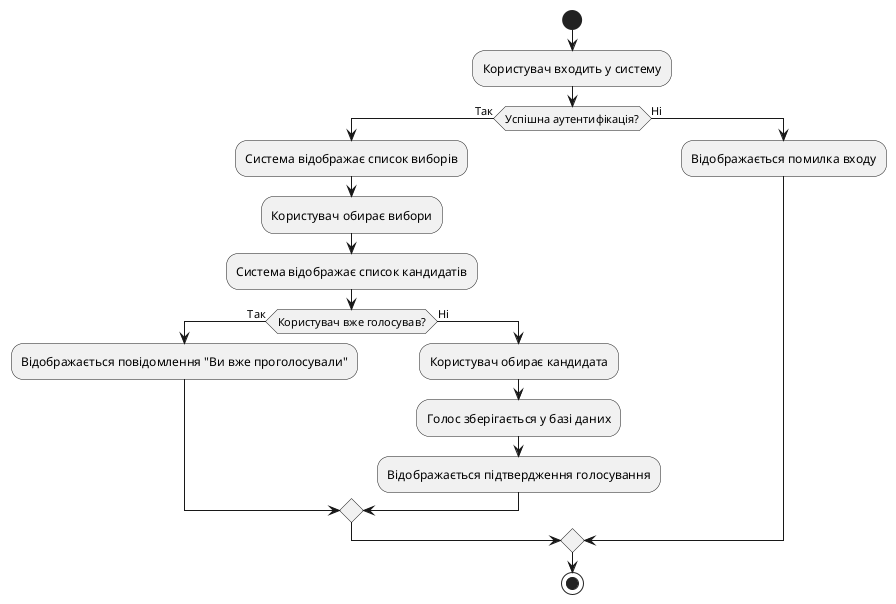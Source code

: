@startuml
start

:Користувач входить у систему;
if (Успішна аутентифікація?) then (Так)
    :Система відображає список виборів;
    :Користувач обирає вибори;
    :Система відображає список кандидатів;
    if (Користувач вже голосував?) then (Так)
        :Відображається повідомлення "Ви вже проголосували";
    else (Ні)
        :Користувач обирає кандидата;
        :Голос зберігається у базі даних;
        :Відображається підтвердження голосування;
    endif
else (Ні)
    :Відображається помилка входу;
endif

stop
@enduml